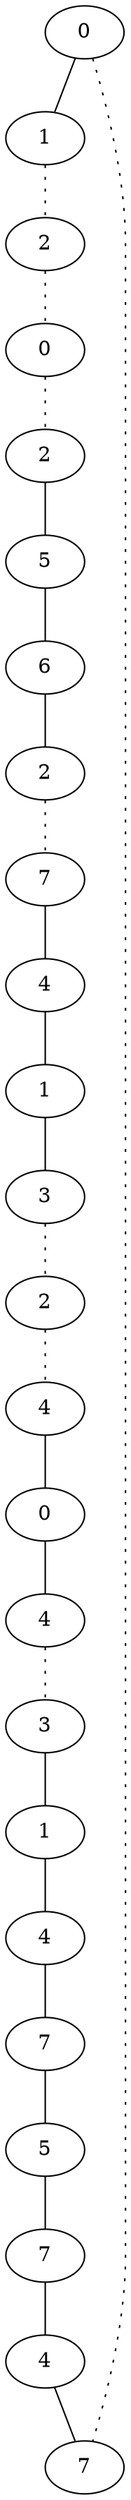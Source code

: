 graph {
a0[label=0];
a1[label=1];
a2[label=2];
a3[label=0];
a4[label=2];
a5[label=5];
a6[label=6];
a7[label=2];
a8[label=7];
a9[label=4];
a10[label=1];
a11[label=3];
a12[label=2];
a13[label=4];
a14[label=0];
a15[label=4];
a16[label=3];
a17[label=1];
a18[label=4];
a19[label=7];
a20[label=5];
a21[label=7];
a22[label=4];
a23[label=7];
a0 -- a1;
a0 -- a23 [style=dotted];
a1 -- a2 [style=dotted];
a2 -- a3 [style=dotted];
a3 -- a4 [style=dotted];
a4 -- a5;
a5 -- a6;
a6 -- a7;
a7 -- a8 [style=dotted];
a8 -- a9;
a9 -- a10;
a10 -- a11;
a11 -- a12 [style=dotted];
a12 -- a13 [style=dotted];
a13 -- a14;
a14 -- a15;
a15 -- a16 [style=dotted];
a16 -- a17;
a17 -- a18;
a18 -- a19;
a19 -- a20;
a20 -- a21;
a21 -- a22;
a22 -- a23;
}
